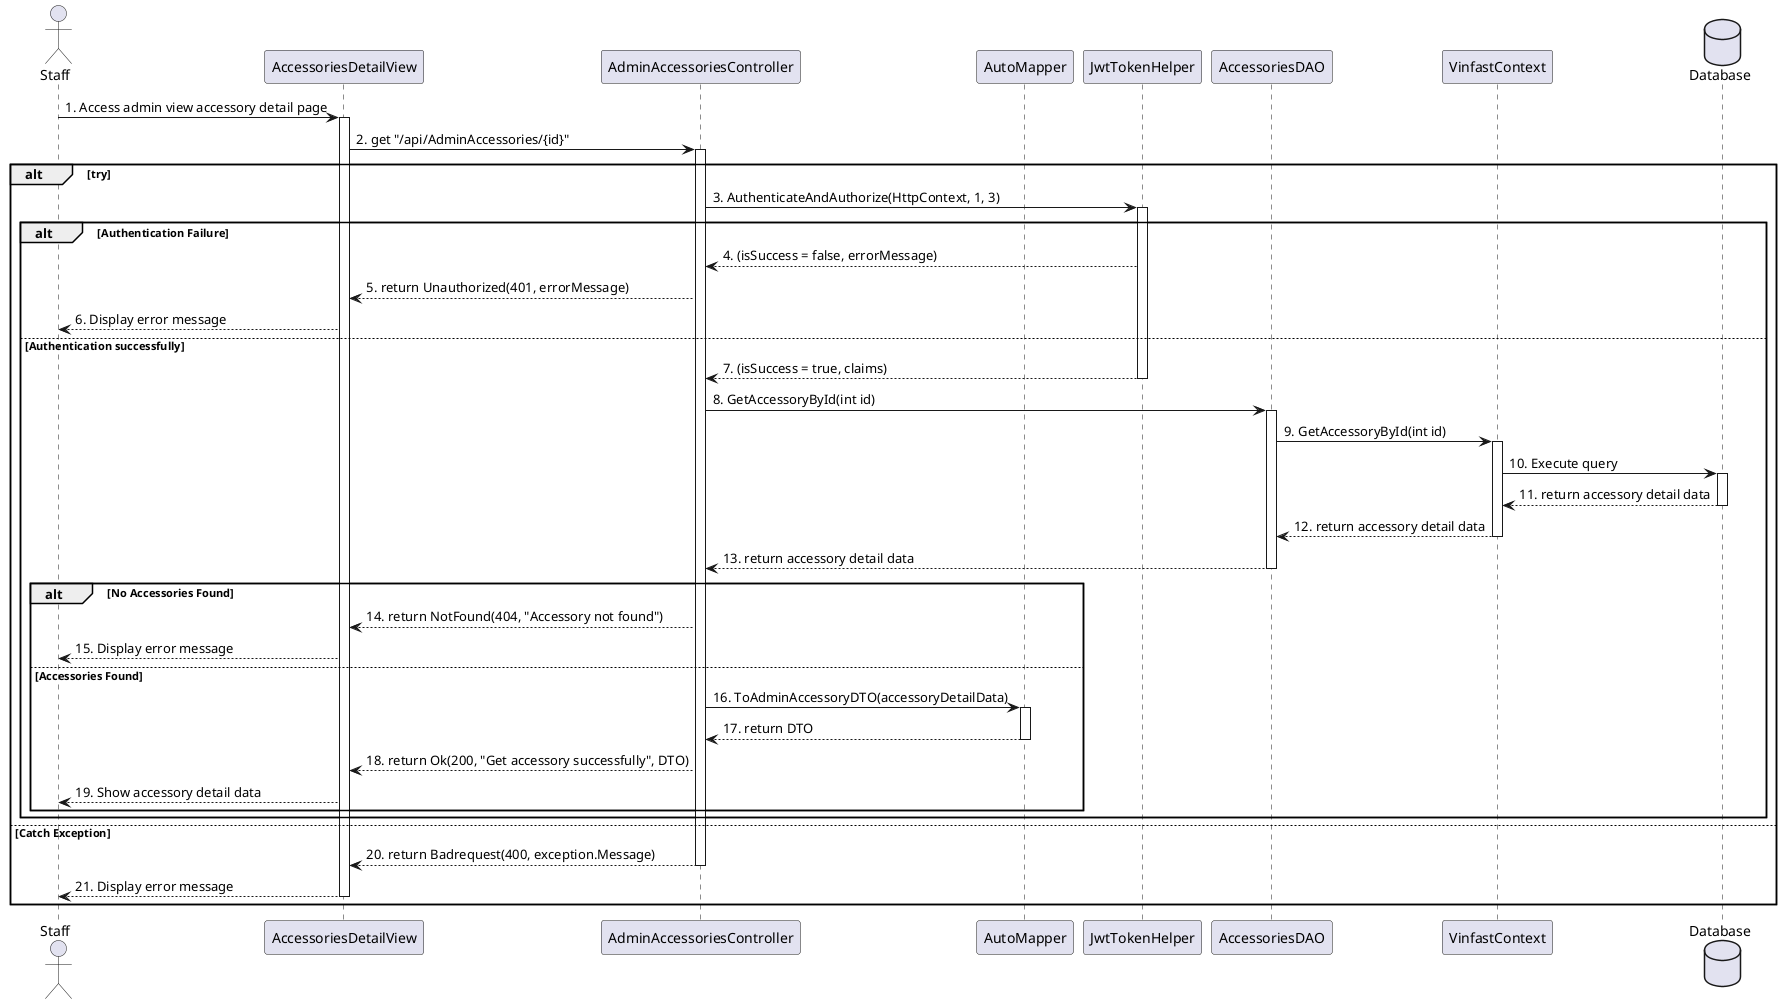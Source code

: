 @startuml
actor Staff
participant AccessoriesDetailView
participant AdminAccessoriesController
participant AutoMapper
participant JwtTokenHelper
participant AccessoriesDAO
participant VinfastContext
database Database


Staff -> AccessoriesDetailView: 1. Access admin view accessory detail page
activate AccessoriesDetailView

    AccessoriesDetailView -> AdminAccessoriesController: 2. get "/api/AdminAccessories/{id}"
alt try
    activate AdminAccessoriesController

    AdminAccessoriesController -> JwtTokenHelper: 3. AuthenticateAndAuthorize(HttpContext, 1, 3)
        alt Authentication Failure
            activate JwtTokenHelper
            JwtTokenHelper --> AdminAccessoriesController: 4. (isSuccess = false, errorMessage)
            AdminAccessoriesController --> AccessoriesDetailView: 5. return Unauthorized(401, errorMessage)
            AccessoriesDetailView --> Staff: 6. Display error message
            
        else Authentication successfully
            JwtTokenHelper --> AdminAccessoriesController: 7. (isSuccess = true, claims)
            deactivate JwtTokenHelper
            
            AdminAccessoriesController -> AccessoriesDAO: 8. GetAccessoryById(int id)
            activate AccessoriesDAO
            
            AccessoriesDAO -> VinfastContext: 9. GetAccessoryById(int id)
            activate VinfastContext
            
            VinfastContext -> Database: 10. Execute query
            activate Database
            Database --> VinfastContext: 11. return accessory detail data
            deactivate Database
            
            VinfastContext --> AccessoriesDAO: 12. return accessory detail data
            deactivate VinfastContext
            AccessoriesDAO --> AdminAccessoriesController: 13. return accessory detail data
            deactivate AccessoriesDAO

            alt No Accessories Found
                AdminAccessoriesController --> AccessoriesDetailView: 14. return NotFound(404, "Accessory not found")
                AccessoriesDetailView --> Staff: 15. Display error message
            else Accessories Found
                AdminAccessoriesController -> AutoMapper: 16. ToAdminAccessoryDTO(accessoryDetailData)
                activate AutoMapper
                AutoMapper --> AdminAccessoriesController: 17. return DTO 
                deactivate AutoMapper
                AdminAccessoriesController --> AccessoriesDetailView: 18. return Ok(200, "Get accessory successfully", DTO)
                AccessoriesDetailView --> Staff: 19. Show accessory detail data
            end
        
    end

else Catch Exception
    AdminAccessoriesController --> AccessoriesDetailView: 20. return Badrequest(400, exception.Message)
    deactivate AdminAccessoriesController
    AccessoriesDetailView --> Staff: 21. Display error message
deactivate AccessoriesDetailView
end




@enduml